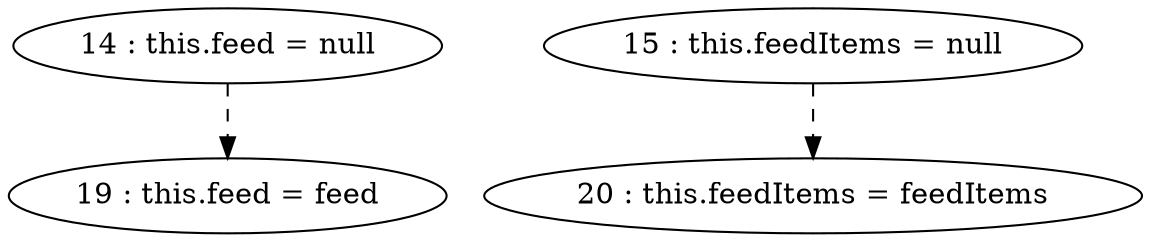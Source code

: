 digraph G {
"14 : this.feed = null"
"14 : this.feed = null" -> "19 : this.feed = feed" [style=dashed]
"15 : this.feedItems = null"
"15 : this.feedItems = null" -> "20 : this.feedItems = feedItems" [style=dashed]
"19 : this.feed = feed"
"20 : this.feedItems = feedItems"
}